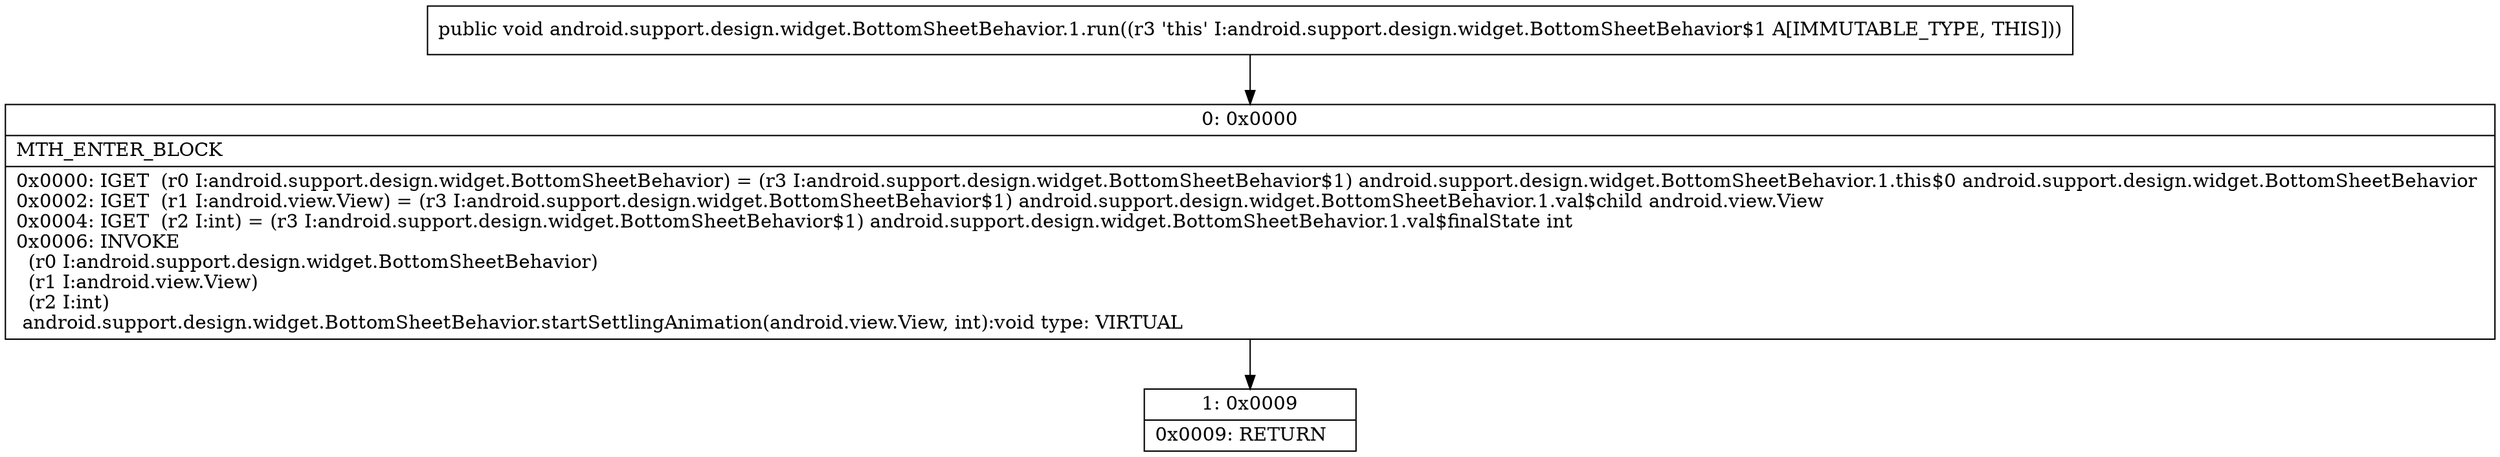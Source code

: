 digraph "CFG forandroid.support.design.widget.BottomSheetBehavior.1.run()V" {
Node_0 [shape=record,label="{0\:\ 0x0000|MTH_ENTER_BLOCK\l|0x0000: IGET  (r0 I:android.support.design.widget.BottomSheetBehavior) = (r3 I:android.support.design.widget.BottomSheetBehavior$1) android.support.design.widget.BottomSheetBehavior.1.this$0 android.support.design.widget.BottomSheetBehavior \l0x0002: IGET  (r1 I:android.view.View) = (r3 I:android.support.design.widget.BottomSheetBehavior$1) android.support.design.widget.BottomSheetBehavior.1.val$child android.view.View \l0x0004: IGET  (r2 I:int) = (r3 I:android.support.design.widget.BottomSheetBehavior$1) android.support.design.widget.BottomSheetBehavior.1.val$finalState int \l0x0006: INVOKE  \l  (r0 I:android.support.design.widget.BottomSheetBehavior)\l  (r1 I:android.view.View)\l  (r2 I:int)\l android.support.design.widget.BottomSheetBehavior.startSettlingAnimation(android.view.View, int):void type: VIRTUAL \l}"];
Node_1 [shape=record,label="{1\:\ 0x0009|0x0009: RETURN   \l}"];
MethodNode[shape=record,label="{public void android.support.design.widget.BottomSheetBehavior.1.run((r3 'this' I:android.support.design.widget.BottomSheetBehavior$1 A[IMMUTABLE_TYPE, THIS])) }"];
MethodNode -> Node_0;
Node_0 -> Node_1;
}

